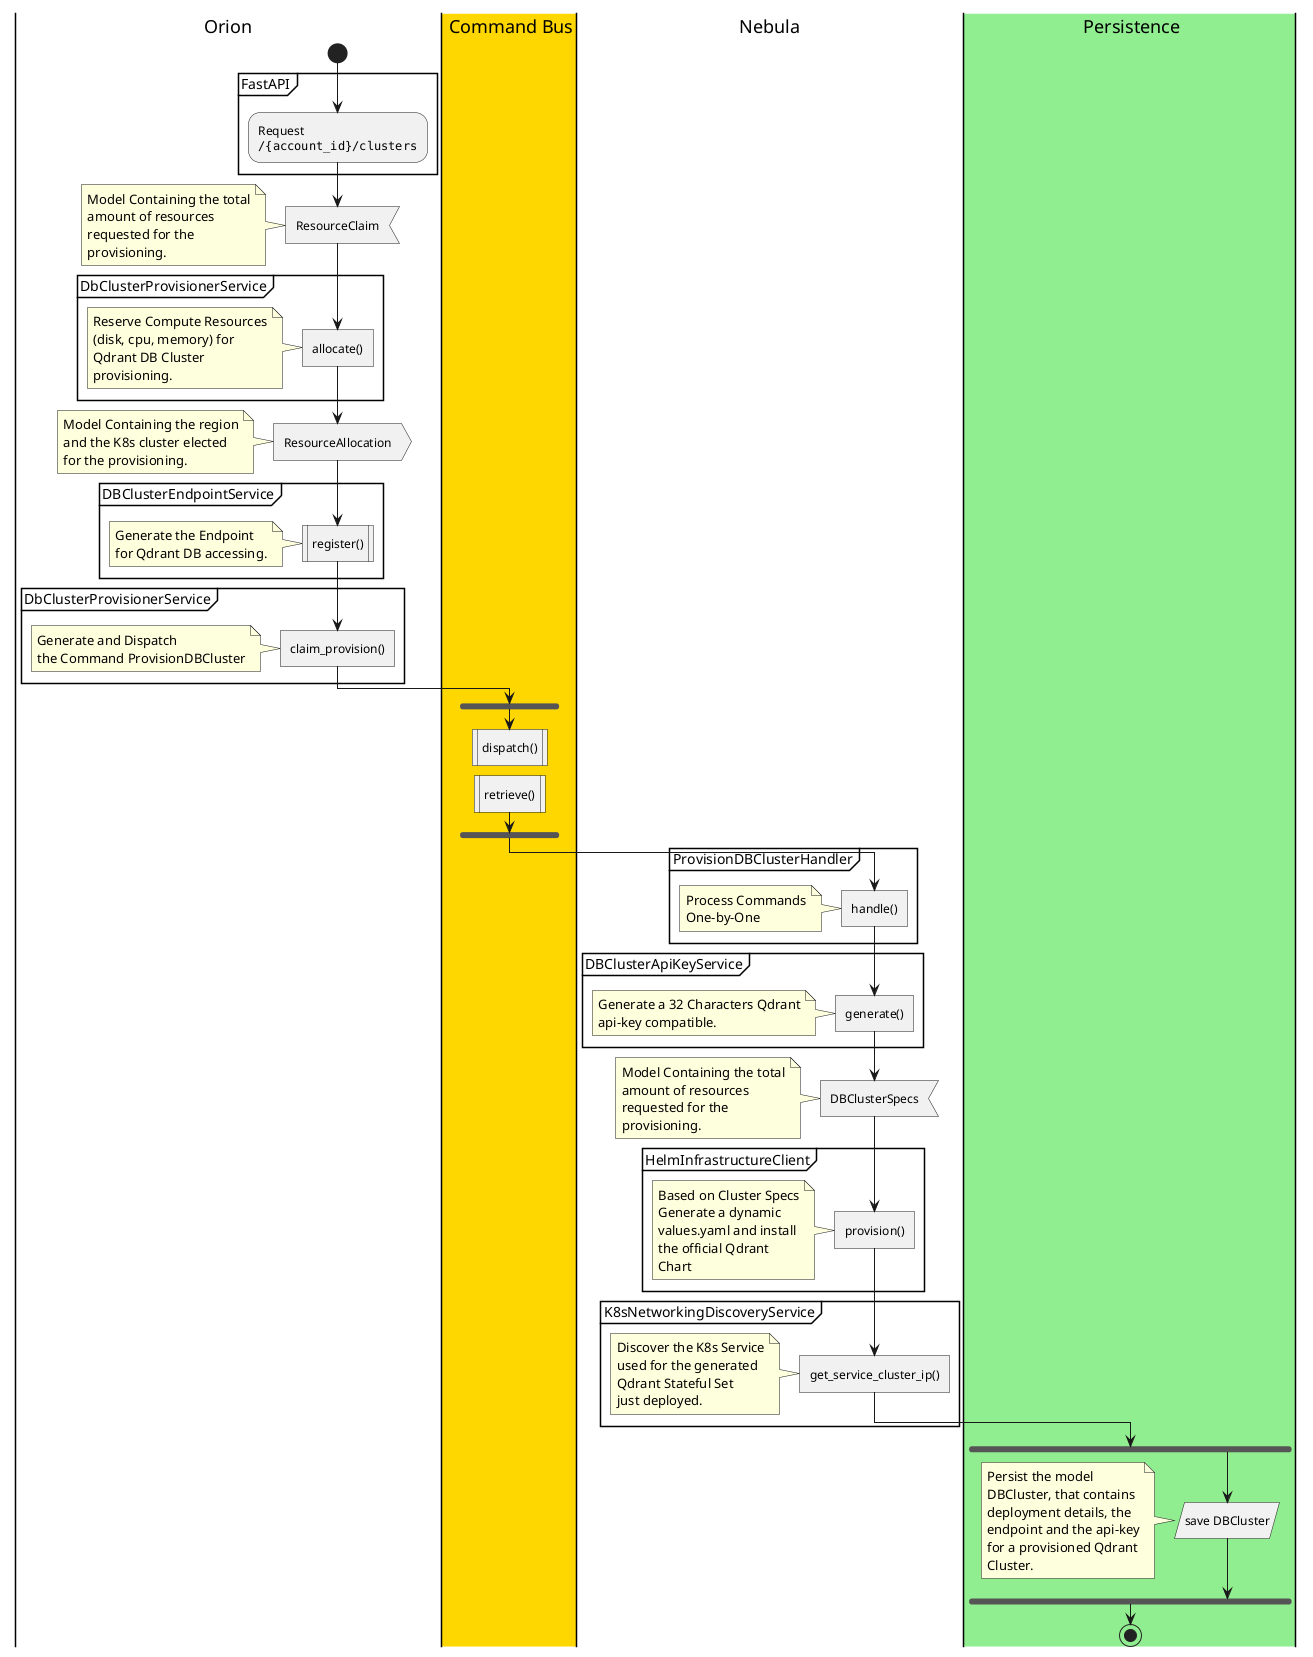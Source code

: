 @startuml

|Orion|
start
partition FastAPI {
:Request
""/{account_id}/clusters"";
}
:ResourceClaim; <<input>>
note left
    Model Containing the total
    amount of resources
    requested for the
    provisioning.
  end note

partition DbClusterProvisionerService {
:allocate(); <<task>>
note left
    Reserve Compute Resources
    (disk, cpu, memory) for
    Qdrant DB Cluster
    provisioning.
end note
}

:ResourceAllocation; <<output>>
note left
    Model Containing the region
    and the K8s cluster elected
    for the provisioning.
end note

partition DBClusterEndpointService {
:register(); <<procedure>>
note left
    Generate the Endpoint
    for Qdrant DB accessing.
end note
}

partition DbClusterProvisionerService {
:claim_provision(); <<task>>
note left
    Generate and Dispatch
    the Command ProvisionDBCluster
end note
}
|#gold|e| Command Bus
fork

:dispatch(); <<procedure>>
detach
:retrieve(); <<procedure>>
endfork

|Nebula|

partition ProvisionDBClusterHandler {
:handle(); <<task>>
note left
    Process Commands
    One-by-One
end note
}

partition DBClusterApiKeyService {
:generate(); <<task>>
note left
    Generate a 32 Characters Qdrant
    api-key compatible.
end note
}

:DBClusterSpecs; <<input>>
note left
    Model Containing the total
    amount of resources
    requested for the
    provisioning.
end note

partition HelmInfrastructureClient {
:provision(); <<task>>
note left
    Based on Cluster Specs
    Generate a dynamic
    values.yaml and install
    the official Qdrant
    Chart
end note
}

partition K8sNetworkingDiscoveryService {
:get_service_cluster_ip(); <<task>>
note left
    Discover the K8s Service
    used for the generated
    Qdrant Stateful Set
    just deployed.
end note
}

|#lightgreen|a| Persistence
fork

:save DBCluster; <<save>>
note left
    Persist the model
    DBCluster, that contains
    deployment details, the
    endpoint and the api-key
    for a provisioned Qdrant
    Cluster.
end note
endfork
stop

@enduml









@startuml
|Orion|
start
partition FastAPI {
:Request
""/{account_id}/clusters"";
}
:ResourceClaim; <<input>>
note left
    Model Containing the total
    amount of resources
    requested for the
    provisioning.
  end note

partition DbClusterProvisionerService {
:allocate(); <<task>>
note left
    Reserve Compute Resources
    (disk, cpu, memory) for
    Qdrant DB Cluster
    provisioning.
end note
}

:ResourceAllocation; <<output>>
note left
    Model Containing the region
    and the K8s cluster elected
    for the provisioning.
end note

partition DBClusterEndpointService {
:register(); <<procedure>>
note left
    Generate the Endpoint
    for Qdrant DB accessing.
end note
}

partition DbClusterProvisionerService {
:claim_provision(); <<task>>
note left
    Generate and Dispatch
    the Command ProvisionDBCluster
end note
}
|#gold|e| Command Bus
fork

:dispatch(); <<procedure>>
detach
endfork
@enduml




@startuml
|#gold|e| Command Bus
fork
:retrieve(); <<procedure>>
endfork

|Nebula|
partition ProvisionDBClusterHandler {
:handle(); <<task>>
note left
    Process Commands
    One-by-One
end note
}

partition DBClusterApiKeyService {
:generate(); <<task>>
note left
    Generate a 32 Characters Qdrant
    api-key compatible.
end note
}

:DBClusterSpecs; <<input>>
note left
    Model Containing the total
    amount of resources
    requested for the
    provisioning.
end note

partition HelmInfrastructureClient {
:provision(); <<task>>
note left
    Based on Cluster Specs
    Generate a dynamic
    values.yaml and install
    the official Qdrant
    Chart
end note
}

partition K8sNetworkingDiscoveryService {
:get_service_cluster_ip(); <<task>>
note left
    Discover the K8s Service
    used for the generated
    Qdrant Stateful Set
    just deployed.
end note
}

|#lightgreen|a| Persistence
fork

:save DBCluster; <<save>>
note left
    Persist the model
    DBCluster, that contains
    deployment details, the
    endpoint and the api-key
    for a provisioned Qdrant
    Cluster.
end note
endfork
stop
@enduml







